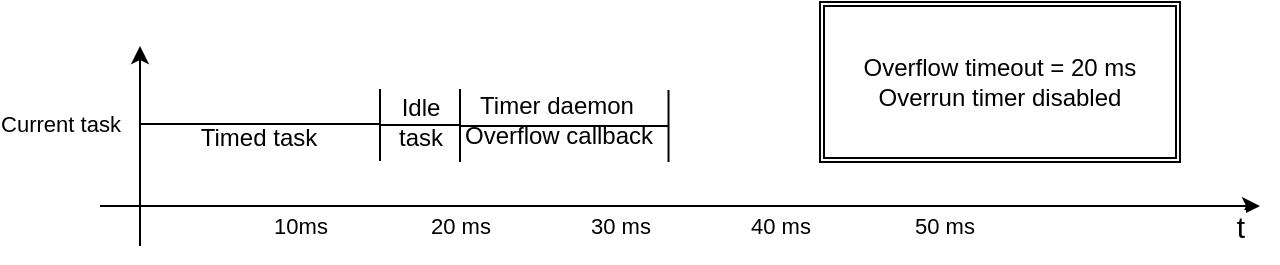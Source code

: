 <mxfile version="13.0.3" type="device"><diagram id="0CoEn_gX5-37aPd_TcH3" name="Page-1"><mxGraphModel dx="981" dy="567" grid="1" gridSize="10" guides="1" tooltips="1" connect="1" arrows="1" fold="1" page="1" pageScale="1" pageWidth="850" pageHeight="1100" math="0" shadow="0"><root><mxCell id="0"/><mxCell id="1" parent="0"/><mxCell id="0OTkVJMIhcmQwfgaQnIM-1" value="" style="endArrow=classic;html=1;" edge="1" parent="1"><mxGeometry width="50" height="50" relative="1" as="geometry"><mxPoint x="180" y="400" as="sourcePoint"/><mxPoint x="760" y="400" as="targetPoint"/></mxGeometry></mxCell><mxCell id="0OTkVJMIhcmQwfgaQnIM-19" value="10ms" style="edgeLabel;html=1;align=center;verticalAlign=middle;resizable=0;points=[];" vertex="1" connectable="0" parent="0OTkVJMIhcmQwfgaQnIM-1"><mxGeometry x="-0.521" y="-1" relative="1" as="geometry"><mxPoint x="-38.8" y="9" as="offset"/></mxGeometry></mxCell><mxCell id="0OTkVJMIhcmQwfgaQnIM-20" value="20 ms&lt;br&gt;" style="edgeLabel;html=1;align=center;verticalAlign=middle;resizable=0;points=[];" vertex="1" connectable="0" parent="0OTkVJMIhcmQwfgaQnIM-1"><mxGeometry x="-0.103" y="1" relative="1" as="geometry"><mxPoint x="-80" y="11" as="offset"/></mxGeometry></mxCell><mxCell id="0OTkVJMIhcmQwfgaQnIM-21" value="30 ms&lt;br&gt;" style="edgeLabel;html=1;align=center;verticalAlign=middle;resizable=0;points=[];" vertex="1" connectable="0" parent="0OTkVJMIhcmQwfgaQnIM-1"><mxGeometry x="-0.105" y="-1" relative="1" as="geometry"><mxPoint y="9" as="offset"/></mxGeometry></mxCell><mxCell id="0OTkVJMIhcmQwfgaQnIM-22" value="40 ms&lt;br&gt;" style="edgeLabel;html=1;align=center;verticalAlign=middle;resizable=0;points=[];" vertex="1" connectable="0" parent="0OTkVJMIhcmQwfgaQnIM-1"><mxGeometry x="0.17" relative="1" as="geometry"><mxPoint y="10" as="offset"/></mxGeometry></mxCell><mxCell id="0OTkVJMIhcmQwfgaQnIM-23" value="50 ms" style="edgeLabel;html=1;align=center;verticalAlign=middle;resizable=0;points=[];" vertex="1" connectable="0" parent="0OTkVJMIhcmQwfgaQnIM-1"><mxGeometry x="0.455" y="-1" relative="1" as="geometry"><mxPoint y="9" as="offset"/></mxGeometry></mxCell><mxCell id="0OTkVJMIhcmQwfgaQnIM-24" value="&lt;font style=&quot;font-size: 15px&quot;&gt;t&lt;/font&gt;" style="edgeLabel;html=1;align=center;verticalAlign=middle;resizable=0;points=[];" vertex="1" connectable="0" parent="0OTkVJMIhcmQwfgaQnIM-1"><mxGeometry x="0.965" relative="1" as="geometry"><mxPoint y="10" as="offset"/></mxGeometry></mxCell><mxCell id="0OTkVJMIhcmQwfgaQnIM-2" value="" style="endArrow=classic;html=1;" edge="1" parent="1"><mxGeometry width="50" height="50" relative="1" as="geometry"><mxPoint x="200" y="420" as="sourcePoint"/><mxPoint x="200" y="320" as="targetPoint"/></mxGeometry></mxCell><mxCell id="0OTkVJMIhcmQwfgaQnIM-25" value="Current task" style="edgeLabel;html=1;align=center;verticalAlign=middle;resizable=0;points=[];" vertex="1" connectable="0" parent="0OTkVJMIhcmQwfgaQnIM-2"><mxGeometry x="0.127" y="1" relative="1" as="geometry"><mxPoint x="-39" y="-4.61" as="offset"/></mxGeometry></mxCell><mxCell id="0OTkVJMIhcmQwfgaQnIM-5" value="" style="shape=crossbar;whiteSpace=wrap;html=1;rounded=1;" vertex="1" parent="1"><mxGeometry x="200" y="343" width="120" height="32" as="geometry"/></mxCell><mxCell id="0OTkVJMIhcmQwfgaQnIM-14" value="Timed task" style="text;html=1;align=center;verticalAlign=middle;resizable=0;points=[];autosize=1;" vertex="1" parent="0OTkVJMIhcmQwfgaQnIM-5"><mxGeometry x="23.923" y="13" width="70" height="20" as="geometry"/></mxCell><mxCell id="0OTkVJMIhcmQwfgaQnIM-8" value="" style="shape=crossbar;whiteSpace=wrap;html=1;rounded=1;" vertex="1" parent="1"><mxGeometry x="320" y="341.5" width="40" height="36" as="geometry"/></mxCell><mxCell id="0OTkVJMIhcmQwfgaQnIM-15" value="Idle&lt;br&gt;task" style="text;html=1;align=center;verticalAlign=middle;resizable=0;points=[];autosize=1;" vertex="1" parent="0OTkVJMIhcmQwfgaQnIM-8"><mxGeometry x="0.004" y="1.5" width="40" height="30" as="geometry"/></mxCell><mxCell id="0OTkVJMIhcmQwfgaQnIM-12" value="" style="shape=crossbar;whiteSpace=wrap;html=1;rounded=1;" vertex="1" parent="1"><mxGeometry x="360" y="342" width="104.259" height="36" as="geometry"/></mxCell><mxCell id="0OTkVJMIhcmQwfgaQnIM-17" value="Overflow callback" style="text;html=1;align=center;verticalAlign=middle;resizable=0;points=[];autosize=1;" vertex="1" parent="0OTkVJMIhcmQwfgaQnIM-12"><mxGeometry x="-5.741" y="13" width="110" height="20" as="geometry"/></mxCell><mxCell id="0OTkVJMIhcmQwfgaQnIM-18" value="Timer daemon&lt;br&gt;" style="text;html=1;align=center;verticalAlign=middle;resizable=0;points=[];autosize=1;" vertex="1" parent="0OTkVJMIhcmQwfgaQnIM-12"><mxGeometry x="2.815" y="-2" width="90" height="20" as="geometry"/></mxCell><mxCell id="0OTkVJMIhcmQwfgaQnIM-26" value="Overflow&amp;nbsp;timeout = 20 ms&lt;br&gt;Overrun timer disabled" style="shape=ext;double=1;rounded=0;whiteSpace=wrap;html=1;" vertex="1" parent="1"><mxGeometry x="540" y="298" width="180" height="80" as="geometry"/></mxCell></root></mxGraphModel></diagram></mxfile>